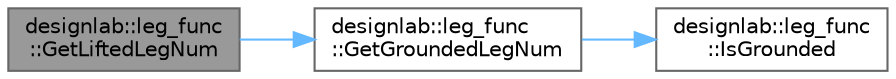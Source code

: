digraph "designlab::leg_func::GetLiftedLegNum"
{
 // LATEX_PDF_SIZE
  bgcolor="transparent";
  edge [fontname=Helvetica,fontsize=10,labelfontname=Helvetica,labelfontsize=10];
  node [fontname=Helvetica,fontsize=10,shape=box,height=0.2,width=0.4];
  rankdir="LR";
  Node1 [id="Node000001",label="designlab::leg_func\l::GetLiftedLegNum",height=0.2,width=0.4,color="gray40", fillcolor="grey60", style="filled", fontcolor="black",tooltip="遊脚している脚の本数を返す関数．"];
  Node1 -> Node2 [id="edge1_Node000001_Node000002",color="steelblue1",style="solid",tooltip=" "];
  Node2 [id="Node000002",label="designlab::leg_func\l::GetGroundedLegNum",height=0.2,width=0.4,color="grey40", fillcolor="white", style="filled",URL="$namespacedesignlab_1_1leg__func.html#a410e98538abd3a3346c5223e32100355",tooltip="接地している脚の本数を返す関数．"];
  Node2 -> Node3 [id="edge2_Node000002_Node000003",color="steelblue1",style="solid",tooltip=" "];
  Node3 [id="Node000003",label="designlab::leg_func\l::IsGrounded",height=0.2,width=0.4,color="grey40", fillcolor="white", style="filled",URL="$namespacedesignlab_1_1leg__func.html#a4b87ebe130ffec4a53e929bdb13c4ee3",tooltip="脚番号 leg_index 0 〜 5 に応じて，その脚が接地しているかを調べる．   脚は右前脚を0番として，時計回りに0,1,2,3,4,5となる．左前足が5番．"];
}
